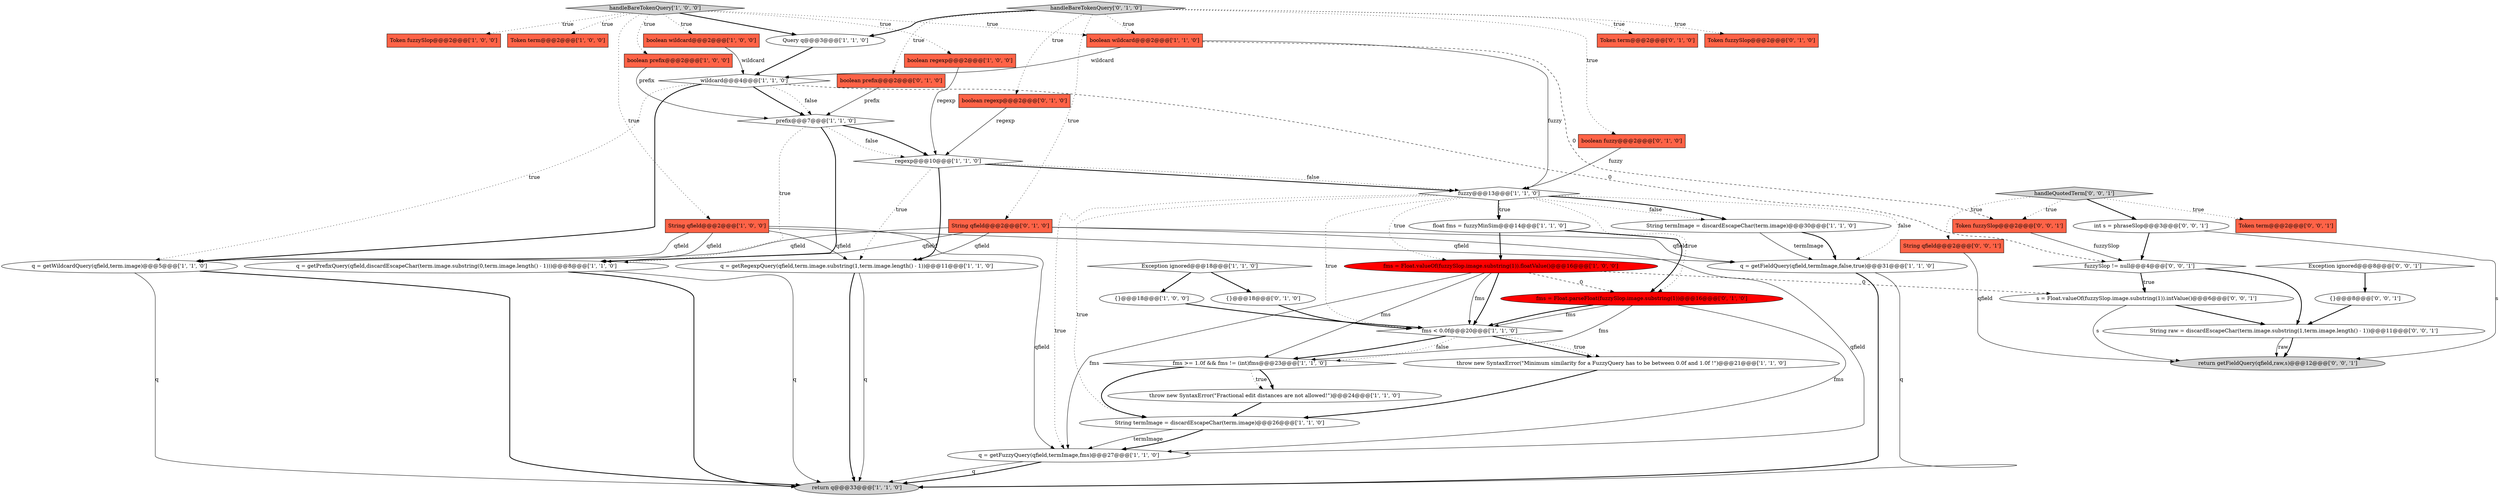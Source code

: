 digraph {
4 [style = filled, label = "wildcard@@@4@@@['1', '1', '0']", fillcolor = white, shape = diamond image = "AAA0AAABBB1BBB"];
20 [style = filled, label = "{}@@@18@@@['1', '0', '0']", fillcolor = white, shape = ellipse image = "AAA0AAABBB1BBB"];
0 [style = filled, label = "q = getRegexpQuery(qfield,term.image.substring(1,term.image.length() - 1))@@@11@@@['1', '1', '0']", fillcolor = white, shape = ellipse image = "AAA0AAABBB1BBB"];
16 [style = filled, label = "String termImage = discardEscapeChar(term.image)@@@30@@@['1', '1', '0']", fillcolor = white, shape = ellipse image = "AAA0AAABBB1BBB"];
17 [style = filled, label = "boolean wildcard@@@2@@@['1', '0', '0']", fillcolor = tomato, shape = box image = "AAA0AAABBB1BBB"];
23 [style = filled, label = "Token fuzzySlop@@@2@@@['1', '0', '0']", fillcolor = tomato, shape = box image = "AAA0AAABBB1BBB"];
25 [style = filled, label = "Exception ignored@@@18@@@['1', '1', '0']", fillcolor = white, shape = diamond image = "AAA0AAABBB1BBB"];
38 [style = filled, label = "Token term@@@2@@@['0', '0', '1']", fillcolor = tomato, shape = box image = "AAA0AAABBB3BBB"];
1 [style = filled, label = "Token term@@@2@@@['1', '0', '0']", fillcolor = tomato, shape = box image = "AAA0AAABBB1BBB"];
24 [style = filled, label = "q = getWildcardQuery(qfield,term.image)@@@5@@@['1', '1', '0']", fillcolor = white, shape = ellipse image = "AAA0AAABBB1BBB"];
2 [style = filled, label = "boolean regexp@@@2@@@['1', '0', '0']", fillcolor = tomato, shape = box image = "AAA0AAABBB1BBB"];
18 [style = filled, label = "q = getFuzzyQuery(qfield,termImage,fms)@@@27@@@['1', '1', '0']", fillcolor = white, shape = ellipse image = "AAA0AAABBB1BBB"];
34 [style = filled, label = "Token term@@@2@@@['0', '1', '0']", fillcolor = tomato, shape = box image = "AAA0AAABBB2BBB"];
9 [style = filled, label = "String qfield@@@2@@@['1', '0', '0']", fillcolor = tomato, shape = box image = "AAA0AAABBB1BBB"];
30 [style = filled, label = "{}@@@18@@@['0', '1', '0']", fillcolor = white, shape = ellipse image = "AAA0AAABBB2BBB"];
42 [style = filled, label = "handleQuotedTerm['0', '0', '1']", fillcolor = lightgray, shape = diamond image = "AAA0AAABBB3BBB"];
11 [style = filled, label = "fms < 0.0f@@@20@@@['1', '1', '0']", fillcolor = white, shape = diamond image = "AAA0AAABBB1BBB"];
37 [style = filled, label = "fms = Float.parseFloat(fuzzySlop.image.substring(1))@@@16@@@['0', '1', '0']", fillcolor = red, shape = ellipse image = "AAA1AAABBB2BBB"];
27 [style = filled, label = "boolean wildcard@@@2@@@['1', '1', '0']", fillcolor = tomato, shape = box image = "AAA0AAABBB1BBB"];
6 [style = filled, label = "q = getPrefixQuery(qfield,discardEscapeChar(term.image.substring(0,term.image.length() - 1)))@@@8@@@['1', '1', '0']", fillcolor = white, shape = ellipse image = "AAA0AAABBB1BBB"];
41 [style = filled, label = "{}@@@8@@@['0', '0', '1']", fillcolor = white, shape = ellipse image = "AAA0AAABBB3BBB"];
28 [style = filled, label = "q = getFieldQuery(qfield,termImage,false,true)@@@31@@@['1', '1', '0']", fillcolor = white, shape = ellipse image = "AAA0AAABBB1BBB"];
7 [style = filled, label = "boolean prefix@@@2@@@['1', '0', '0']", fillcolor = tomato, shape = box image = "AAA0AAABBB1BBB"];
15 [style = filled, label = "handleBareTokenQuery['1', '0', '0']", fillcolor = lightgray, shape = diamond image = "AAA0AAABBB1BBB"];
47 [style = filled, label = "int s = phraseSlop@@@3@@@['0', '0', '1']", fillcolor = white, shape = ellipse image = "AAA0AAABBB3BBB"];
33 [style = filled, label = "boolean regexp@@@2@@@['0', '1', '0']", fillcolor = tomato, shape = box image = "AAA0AAABBB2BBB"];
32 [style = filled, label = "String qfield@@@2@@@['0', '1', '0']", fillcolor = tomato, shape = box image = "AAA0AAABBB2BBB"];
35 [style = filled, label = "Token fuzzySlop@@@2@@@['0', '1', '0']", fillcolor = tomato, shape = box image = "AAA0AAABBB2BBB"];
21 [style = filled, label = "throw new SyntaxError(\"Minimum similarity for a FuzzyQuery has to be between 0.0f and 1.0f !\")@@@21@@@['1', '1', '0']", fillcolor = white, shape = ellipse image = "AAA0AAABBB1BBB"];
29 [style = filled, label = "boolean fuzzy@@@2@@@['0', '1', '0']", fillcolor = tomato, shape = box image = "AAA0AAABBB2BBB"];
44 [style = filled, label = "String raw = discardEscapeChar(term.image.substring(1,term.image.length() - 1))@@@11@@@['0', '0', '1']", fillcolor = white, shape = ellipse image = "AAA0AAABBB3BBB"];
8 [style = filled, label = "throw new SyntaxError(\"Fractional edit distances are not allowed!\")@@@24@@@['1', '1', '0']", fillcolor = white, shape = ellipse image = "AAA0AAABBB1BBB"];
39 [style = filled, label = "return getFieldQuery(qfield,raw,s)@@@12@@@['0', '0', '1']", fillcolor = lightgray, shape = ellipse image = "AAA0AAABBB3BBB"];
13 [style = filled, label = "String termImage = discardEscapeChar(term.image)@@@26@@@['1', '1', '0']", fillcolor = white, shape = ellipse image = "AAA0AAABBB1BBB"];
40 [style = filled, label = "String qfield@@@2@@@['0', '0', '1']", fillcolor = tomato, shape = box image = "AAA0AAABBB3BBB"];
22 [style = filled, label = "Query q@@@3@@@['1', '1', '0']", fillcolor = white, shape = ellipse image = "AAA0AAABBB1BBB"];
14 [style = filled, label = "return q@@@33@@@['1', '1', '0']", fillcolor = lightgray, shape = ellipse image = "AAA0AAABBB1BBB"];
46 [style = filled, label = "Exception ignored@@@8@@@['0', '0', '1']", fillcolor = white, shape = diamond image = "AAA0AAABBB3BBB"];
48 [style = filled, label = "s = Float.valueOf(fuzzySlop.image.substring(1)).intValue()@@@6@@@['0', '0', '1']", fillcolor = white, shape = ellipse image = "AAA0AAABBB3BBB"];
3 [style = filled, label = "float fms = fuzzyMinSim@@@14@@@['1', '1', '0']", fillcolor = white, shape = ellipse image = "AAA0AAABBB1BBB"];
26 [style = filled, label = "fuzzy@@@13@@@['1', '1', '0']", fillcolor = white, shape = diamond image = "AAA0AAABBB1BBB"];
5 [style = filled, label = "regexp@@@10@@@['1', '1', '0']", fillcolor = white, shape = diamond image = "AAA0AAABBB1BBB"];
19 [style = filled, label = "fms = Float.valueOf(fuzzySlop.image.substring(1)).floatValue()@@@16@@@['1', '0', '0']", fillcolor = red, shape = ellipse image = "AAA1AAABBB1BBB"];
45 [style = filled, label = "fuzzySlop != null@@@4@@@['0', '0', '1']", fillcolor = white, shape = diamond image = "AAA0AAABBB3BBB"];
36 [style = filled, label = "boolean prefix@@@2@@@['0', '1', '0']", fillcolor = tomato, shape = box image = "AAA0AAABBB2BBB"];
10 [style = filled, label = "prefix@@@7@@@['1', '1', '0']", fillcolor = white, shape = diamond image = "AAA0AAABBB1BBB"];
31 [style = filled, label = "handleBareTokenQuery['0', '1', '0']", fillcolor = lightgray, shape = diamond image = "AAA0AAABBB2BBB"];
12 [style = filled, label = "fms >= 1.0f && fms != (int)fms@@@23@@@['1', '1', '0']", fillcolor = white, shape = diamond image = "AAA0AAABBB1BBB"];
43 [style = filled, label = "Token fuzzySlop@@@2@@@['0', '0', '1']", fillcolor = tomato, shape = box image = "AAA0AAABBB3BBB"];
47->39 [style = solid, label="s"];
37->11 [style = bold, label=""];
9->18 [style = solid, label="qfield"];
11->12 [style = dotted, label="false"];
12->8 [style = dotted, label="true"];
26->37 [style = dotted, label="true"];
25->30 [style = bold, label=""];
19->11 [style = solid, label="fms"];
19->11 [style = bold, label=""];
26->19 [style = dotted, label="true"];
26->13 [style = dotted, label="true"];
15->7 [style = dotted, label="true"];
45->48 [style = bold, label=""];
28->14 [style = bold, label=""];
26->16 [style = dotted, label="false"];
15->9 [style = dotted, label="true"];
22->4 [style = bold, label=""];
26->28 [style = dotted, label="false"];
16->28 [style = solid, label="termImage"];
30->11 [style = bold, label=""];
0->14 [style = bold, label=""];
9->28 [style = solid, label="qfield"];
5->0 [style = bold, label=""];
2->5 [style = solid, label="regexp"];
32->18 [style = solid, label="qfield"];
3->19 [style = bold, label=""];
31->27 [style = dotted, label="true"];
31->34 [style = dotted, label="true"];
42->38 [style = dotted, label="true"];
4->24 [style = dotted, label="true"];
27->4 [style = solid, label="wildcard"];
4->10 [style = dotted, label="false"];
40->39 [style = solid, label="qfield"];
21->13 [style = bold, label=""];
44->39 [style = solid, label="raw"];
10->6 [style = dotted, label="true"];
13->18 [style = solid, label="termImage"];
15->2 [style = dotted, label="true"];
32->0 [style = solid, label="qfield"];
11->12 [style = bold, label=""];
48->44 [style = bold, label=""];
17->4 [style = solid, label="wildcard"];
31->33 [style = dotted, label="true"];
26->3 [style = dotted, label="true"];
18->14 [style = solid, label="q"];
46->41 [style = bold, label=""];
15->27 [style = dotted, label="true"];
15->17 [style = dotted, label="true"];
9->6 [style = solid, label="qfield"];
26->16 [style = bold, label=""];
32->24 [style = solid, label="qfield"];
45->48 [style = dotted, label="true"];
42->43 [style = dotted, label="true"];
19->48 [style = dashed, label="0"];
26->18 [style = dotted, label="true"];
31->29 [style = dotted, label="true"];
29->26 [style = solid, label="fuzzy"];
13->18 [style = bold, label=""];
4->10 [style = bold, label=""];
27->43 [style = dashed, label="0"];
32->6 [style = solid, label="qfield"];
33->5 [style = solid, label="regexp"];
4->24 [style = bold, label=""];
3->37 [style = bold, label=""];
37->18 [style = solid, label="fms"];
31->35 [style = dotted, label="true"];
26->3 [style = bold, label=""];
11->21 [style = bold, label=""];
5->26 [style = bold, label=""];
42->47 [style = bold, label=""];
24->14 [style = solid, label="q"];
0->14 [style = solid, label="q"];
5->0 [style = dotted, label="true"];
6->14 [style = solid, label="q"];
45->44 [style = bold, label=""];
10->6 [style = bold, label=""];
42->40 [style = dotted, label="true"];
15->22 [style = bold, label=""];
28->14 [style = solid, label="q"];
4->45 [style = dashed, label="0"];
12->13 [style = bold, label=""];
25->20 [style = bold, label=""];
10->5 [style = bold, label=""];
19->18 [style = solid, label="fms"];
12->8 [style = bold, label=""];
7->10 [style = solid, label="prefix"];
47->45 [style = bold, label=""];
26->11 [style = dotted, label="true"];
15->23 [style = dotted, label="true"];
48->39 [style = solid, label="s"];
5->26 [style = dotted, label="false"];
8->13 [style = bold, label=""];
20->11 [style = bold, label=""];
9->24 [style = solid, label="qfield"];
37->11 [style = solid, label="fms"];
31->22 [style = bold, label=""];
36->10 [style = solid, label="prefix"];
27->26 [style = solid, label="fuzzy"];
19->12 [style = solid, label="fms"];
44->39 [style = bold, label=""];
10->5 [style = dotted, label="false"];
24->14 [style = bold, label=""];
31->32 [style = dotted, label="true"];
6->14 [style = bold, label=""];
32->28 [style = solid, label="qfield"];
37->12 [style = solid, label="fms"];
16->28 [style = bold, label=""];
15->1 [style = dotted, label="true"];
9->0 [style = solid, label="qfield"];
11->21 [style = dotted, label="true"];
43->45 [style = solid, label="fuzzySlop"];
41->44 [style = bold, label=""];
19->37 [style = dashed, label="0"];
18->14 [style = bold, label=""];
31->36 [style = dotted, label="true"];
}
